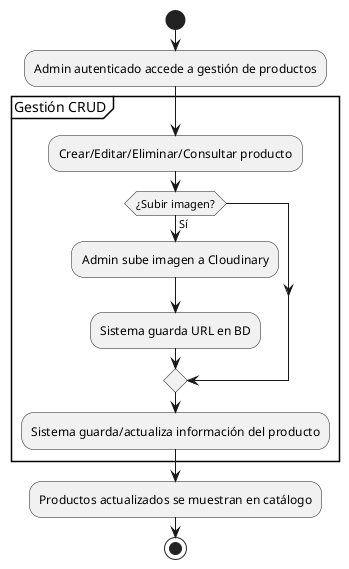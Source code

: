 @startuml
start
:Admin autenticado accede a gestión de productos;

partition "Gestión CRUD" {
  :Crear/Editar/Eliminar/Consultar producto;

  if (¿Subir imagen?) then (Sí)
    :Admin sube imagen a Cloudinary;
    :Sistema guarda URL en BD;
  endif

  :Sistema guarda/actualiza información del producto;
}

:Productos actualizados se muestran en catálogo;

stop
@enduml